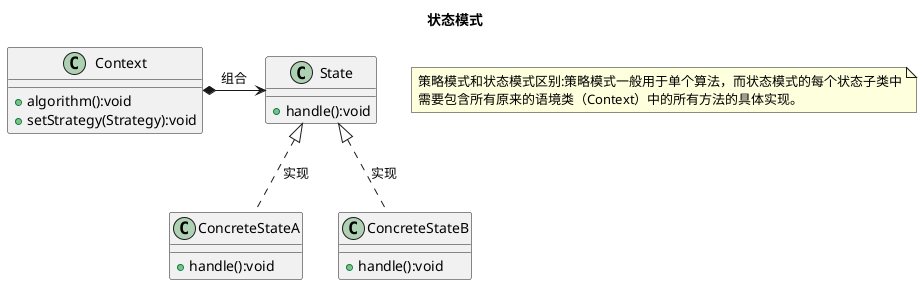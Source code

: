 @startuml
title:状态模式

/'环境(Context)角色，也成上下文：定义客户端所感兴趣的接口，并且保留一个具体状态类的实例。这个具体状态类的实例给出此环境对象的现有状态。'/
class Context{
+algorithm():void
+setStrategy(Strategy):void
}

/'抽象状态(State)角色：定义一个接口，用以封装环境（Context）对象的一个特定的状态所对应的行为。'/
class State{
+handle():void
}

/'具体状态(ConcreteState)角色：每一个具体状态类都实现了环境（Context）的一个状态所对应的行为。'/
class ConcreteStateA{
+handle():void
}

class ConcreteStateB{
+handle():void
}

State<|..ConcreteStateA:实现
State<|..ConcreteStateB:实现

Context*-ri->State:组合

note "策略模式和状态模式区别:策略模式一般用于单个算法，而状态模式的每个状态子类中\n需要包含所有原来的语境类（Context）中的所有方法的具体实现。" as 区别

@enduml